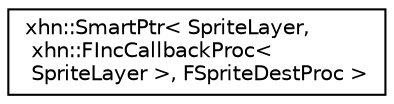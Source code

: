 digraph "Graphical Class Hierarchy"
{
  edge [fontname="Helvetica",fontsize="10",labelfontname="Helvetica",labelfontsize="10"];
  node [fontname="Helvetica",fontsize="10",shape=record];
  rankdir="LR";
  Node1 [label="xhn::SmartPtr\< SpriteLayer,\l xhn::FIncCallbackProc\<\l SpriteLayer \>, FSpriteDestProc \>",height=0.2,width=0.4,color="black", fillcolor="white", style="filled",URL="$classxhn_1_1_smart_ptr.html"];
}
